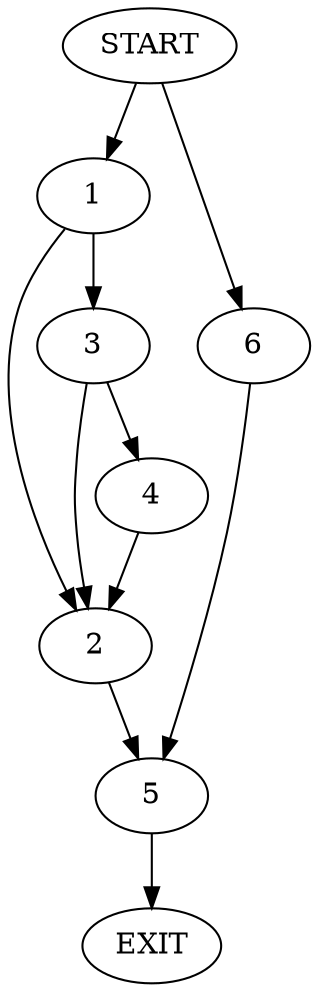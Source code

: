 digraph {
0 [label="START"]
7 [label="EXIT"]
0 -> 1
1 -> 2
1 -> 3
3 -> 2
3 -> 4
2 -> 5
4 -> 2
5 -> 7
0 -> 6
6 -> 5
}
